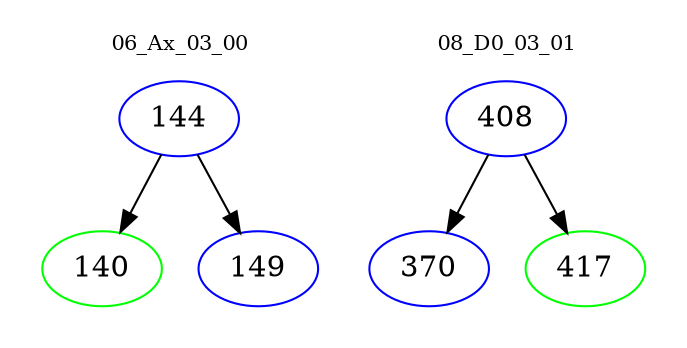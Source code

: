 digraph{
subgraph cluster_0 {
color = white
label = "06_Ax_03_00";
fontsize=10;
T0_144 [label="144", color="blue"]
T0_144 -> T0_140 [color="black"]
T0_140 [label="140", color="green"]
T0_144 -> T0_149 [color="black"]
T0_149 [label="149", color="blue"]
}
subgraph cluster_1 {
color = white
label = "08_D0_03_01";
fontsize=10;
T1_408 [label="408", color="blue"]
T1_408 -> T1_370 [color="black"]
T1_370 [label="370", color="blue"]
T1_408 -> T1_417 [color="black"]
T1_417 [label="417", color="green"]
}
}
